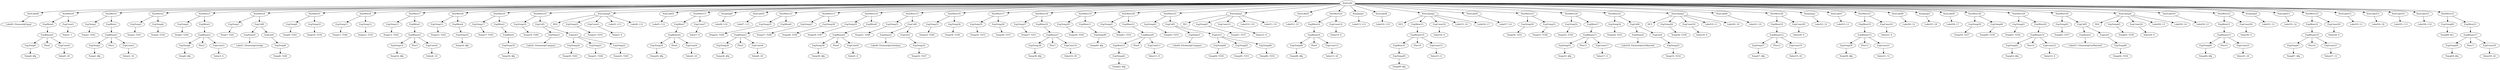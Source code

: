 digraph {
	ordering = out;
	ExpMem23 -> ExpBinary17;
	ExpConst29 -> "Value29: 24";
	ExpBinary17 -> ExpTemp69;
	ExpBinary17 -> Plus17;
	ExpBinary17 -> ExpConst29;
	StatMove33 -> ExpTemp68;
	StatMove33 -> ExpMem23;
	ExpTemp68 -> "Temp68: $rv";
	StatLabel14 -> "Label35: L11";
	StatLabel13 -> "Label34: L8";
	ExpConst27 -> "Value27: 12";
	ExpBinary16 -> ExpTemp67;
	ExpBinary16 -> Plus16;
	ExpBinary16 -> ExpConst27;
	StatLabel11 -> "Label32: L4";
	StatMove31 -> ExpMem21;
	StatMove31 -> ExpConst26;
	ExpConst25 -> "Value25: 24";
	ExpBinary15 -> ExpTemp66;
	ExpBinary15 -> Plus15;
	ExpBinary15 -> ExpConst25;
	StatMove17 -> ExpTemp35;
	StatMove17 -> ExpTemp36;
	ExpTemp1 -> "Temp1: T242";
	ExpBinary4 -> ExpTemp24;
	ExpBinary4 -> Plus4;
	ExpBinary4 -> ExpConst6;
	ExpList1 -> ExpTemp20;
	ExpList1 -> ExpTemp21;
	ExpList1 -> ExpTemp22;
	StatMove29 -> ExpTemp61;
	StatMove29 -> ExpMem20;
	ExpTemp65 -> "Temp65: T239";
	ExpMem12 -> ExpBinary8;
	ExpList2 -> ExpTemp32;
	ExpName2 -> "Label8: Element@GetSalary";
	ExpTemp29 -> "Temp29: T247";
	StatMove13 -> ExpTemp27;
	StatMove13 -> ExpTemp28;
	ExpTemp27 -> "Temp27: T248";
	ExpList4 -> ExpTemp55;
	ExpMem8 -> ExpBinary5;
	StatLabel2 -> "Label7: L13";
	StatMove5 -> ExpTemp9;
	StatMove5 -> ExpTemp10;
	ExpTemp22 -> "Temp22: T245";
	StatMove27 -> ExpMem19;
	StatMove27 -> ExpConst22;
	ExpTemp43 -> "Temp43: T253";
	ExpTemp26 -> "Temp26: $fp";
	ExpTemp41 -> "Temp41: T252";
	ExpTemp25 -> "Temp25: T249";
	StatMove15 -> ExpTemp31;
	StatMove15 -> ExpCall2;
	StatLabel3 -> "Label12: L9";
	StatLabel1 -> "Label5: L12";
	ExpTemp20 -> "Temp20: T243";
	ExpName0 -> "Label1: Element@GetAge";
	ExpConst8 -> "Value8: 20";
	StatJump0 -> "Label6: L14";
	StatMove11 -> ExpMem7;
	StatMove11 -> ExpConst7;
	ExpTemp44 -> "Temp44: T250";
	StatMove4 -> ExpTemp7;
	StatMove4 -> ExpCall0;
	StatMove9 -> ExpTemp17;
	StatMove9 -> ExpMem5;
	ExpTemp48 -> "Temp48: $fp";
	ExpMem11 -> ExpTemp40;
	StatMove26 -> ExpMem18;
	StatMove26 -> ExpConst20;
	StatMove3 -> ExpTemp5;
	StatMove3 -> ExpMem2;
	ExpTemp11 -> "Temp11: T246";
	ExpTemp15 -> "Temp15: T243";
	StatMove12 -> ExpTemp25;
	StatMove12 -> ExpMem8;
	ExpConst19 -> "Value19: 24";
	ExpTemp4 -> "Temp4: T234";
	StatLabel5 -> "Label17: L6";
	ExpTemp30 -> "Temp30: $fp";
	ExpConst24 -> "Value24: 0";
	StatLabel0 -> "Label0: Element@Equal";
	StatMove2 -> ExpTemp3;
	StatMove2 -> ExpTemp4;
	ExpTemp54 -> "Temp54: T255";
	ExpBinary13 -> ExpTemp58;
	ExpBinary13 -> Plus13;
	ExpBinary13 -> ExpConst21;
	ExpTemp2 -> "Temp2: $fp";
	ExpTemp10 -> "Temp10: T234";
	StatJump4 -> "Label31: L5";
	ExpMem10 -> ExpBinary7;
	ExpTemp23 -> "Temp23: T235";
	ExpConst3 -> "Value3: 4";
	ExpTemp17 -> "Temp17: T245";
	StatLabel12 -> "Label33: L5";
	ExpBinary0 -> ExpTemp0;
	ExpBinary0 -> Plus0;
	ExpBinary0 -> ExpConst0;
	StatMove10 -> ExpTemp19;
	StatMove10 -> ExpCall1;
	ExpMem4 -> ExpTemp16;
	ExpBinary11 -> ExpTemp53;
	ExpBinary11 -> Plus11;
	ExpBinary11 -> ExpConst17;
	StatMove16 -> ExpTemp33;
	StatMove16 -> ExpTemp34;
	StatList0 -> StatLabel0;
	StatList0 -> StatMove0;
	StatList0 -> StatMove1;
	StatList0 -> StatMove2;
	StatList0 -> StatMove3;
	StatList0 -> StatMove4;
	StatList0 -> StatMove5;
	StatList0 -> StatMove6;
	StatList0 -> StatMove7;
	StatList0 -> StatMove8;
	StatList0 -> StatMove9;
	StatList0 -> StatMove10;
	StatList0 -> StatCJump0;
	StatList0 -> StatLabel1;
	StatList0 -> StatMove11;
	StatList0 -> StatJump0;
	StatList0 -> StatLabel2;
	StatList0 -> StatMove12;
	StatList0 -> StatMove13;
	StatList0 -> StatMove14;
	StatList0 -> StatMove15;
	StatList0 -> StatMove16;
	StatList0 -> StatMove17;
	StatList0 -> StatMove18;
	StatList0 -> StatMove19;
	StatList0 -> StatMove20;
	StatList0 -> StatMove21;
	StatList0 -> StatCJump1;
	StatList0 -> StatLabel3;
	StatList0 -> StatMove22;
	StatList0 -> StatJump1;
	StatList0 -> StatLabel4;
	StatList0 -> StatCJump2;
	StatList0 -> StatLabel5;
	StatList0 -> StatMove23;
	StatList0 -> StatMove24;
	StatList0 -> StatMove25;
	StatList0 -> StatCJump3;
	StatList0 -> StatLabel6;
	StatList0 -> StatMove26;
	StatList0 -> StatJump2;
	StatList0 -> StatLabel7;
	StatList0 -> StatMove27;
	StatList0 -> StatLabel8;
	StatList0 -> StatJump3;
	StatList0 -> StatLabel9;
	StatList0 -> StatMove28;
	StatList0 -> StatMove29;
	StatList0 -> StatMove30;
	StatList0 -> StatCJump4;
	StatList0 -> StatLabel10;
	StatList0 -> StatMove31;
	StatList0 -> StatJump4;
	StatList0 -> StatLabel11;
	StatList0 -> StatMove32;
	StatList0 -> StatLabel12;
	StatList0 -> StatLabel13;
	StatList0 -> StatLabel14;
	StatList0 -> StatLabel15;
	StatList0 -> StatMove33;
	ExpTemp47 -> "Temp47: T237";
	ExpConst11 -> "Value11: 8";
	ExpMem22 -> ExpBinary16;
	ExpMem5 -> ExpMem6;
	ExpMem9 -> ExpBinary6;
	ExpConst6 -> "Value6: 24";
	ExpTemp58 -> "Temp58: $fp";
	ExpMem1 -> ExpBinary1;
	ExpTemp33 -> "Temp33: T249";
	ExpMem2 -> ExpBinary2;
	ExpConst0 -> "Value0: 24";
	ExpBinary1 -> ExpTemp2;
	ExpBinary1 -> Plus1;
	ExpBinary1 -> ExpConst2;
	ExpConst10 -> "Value10: 20";
	ExpTemp7 -> "Temp7: T241";
	StatMove7 -> ExpTemp13;
	StatMove7 -> ExpMem3;
	ExpConst1 -> "Value1: 1";
	StatLabel15 -> "Label36: L14";
	ExpTemp45 -> "Temp45: T251";
	ExpTemp39 -> "Temp39: T250";
	StatMove1 -> ExpTemp1;
	StatMove1 -> ExpMem1;
	ExpConst28 -> "Value28: 0";
	ExpTemp18 -> "Temp18: $fp";
	ExpTemp8 -> "Temp8: T240";
	ExpMem15 -> ExpBinary10;
	ExpTemp12 -> "Temp12: T235";
	ExpTemp35 -> "Temp35: T253";
	StatMove23 -> ExpTemp50;
	StatMove23 -> ExpTemp51;
	ExpTemp14 -> "Temp14: $fp";
	StatLabel6 -> "Label21: L0";
	ExpMem21 -> ExpBinary15;
	ExpConst23 -> "Value23: 4";
	StatMove14 -> ExpTemp29;
	StatMove14 -> ExpMem9;
	ExpCall0 -> ExpName0;
	ExpCall0 -> ExpList0;
	ExpConst7 -> "Value7: 0";
	ExpTemp21 -> "Temp21: T244";
	ExpTemp19 -> "Temp19: T246";
	ExpTemp53 -> "Temp53: $fp";
	StatCJump0 -> NE0;
	StatCJump0 -> ExpTemp23;
	StatCJump0 -> ExpConst5;
	StatCJump0 -> "Label3: L13";
	StatCJump0 -> "Label4: L12";
	ExpName1 -> "Label2: Element@Compare";
	ExpTemp9 -> "Temp9: T242";
	ExpCall4 -> ExpName4;
	ExpCall4 -> ExpList4;
	StatJump3 -> "Label25: L8";
	StatMove32 -> ExpMem22;
	StatMove32 -> ExpConst28;
	StatMove22 -> ExpMem14;
	StatMove22 -> ExpConst14;
	ExpCall1 -> ExpName1;
	ExpCall1 -> ExpList1;
	ExpMem19 -> ExpBinary13;
	ExpTemp13 -> "Temp13: T244";
	ExpBinary6 -> ExpTemp30;
	ExpBinary6 -> Plus6;
	ExpBinary6 -> ExpConst9;
	ExpBinary2 -> ExpTemp6;
	ExpBinary2 -> Plus2;
	ExpBinary2 -> ExpConst3;
	ExpMem16 -> ExpTemp49;
	StatMove24 -> ExpTemp52;
	StatMove24 -> ExpMem17;
	ExpTemp16 -> "Temp16: $fp";
	StatCJump2 -> NE2;
	StatCJump2 -> ExpMem15;
	StatCJump2 -> ExpConst16;
	StatCJump2 -> "Label15: L6";
	StatCJump2 -> "Label16: L7";
	ExpCall2 -> ExpName2;
	ExpCall2 -> ExpList2;
	ExpConst2 -> "Value2: 16";
	ExpConst4 -> "Value4: 16";
	ExpMem3 -> ExpBinary3;
	ExpTemp32 -> "Temp32: T247";
	ExpTemp28 -> "Temp28: T236";
	StatMove8 -> ExpTemp15;
	StatMove8 -> ExpMem4;
	ExpTemp34 -> "Temp34: T236";
	StatLabel7 -> "Label23: L1";
	ExpTemp59 -> "Temp59: T257";
	ExpMem0 -> ExpBinary0;
	ExpTemp36 -> "Temp36: T237";
	ExpTemp69 -> "Temp69: $fp";
	ExpTemp37 -> "Temp37: T251";
	StatMove18 -> ExpTemp37;
	StatMove18 -> ExpMem10;
	ExpTemp38 -> "Temp38: $fp";
	ExpBinary5 -> ExpTemp26;
	ExpBinary5 -> Plus5;
	ExpBinary5 -> ExpConst8;
	ExpBinary7 -> ExpTemp38;
	ExpBinary7 -> Plus7;
	ExpBinary7 -> ExpConst10;
	ExpBinary9 -> ExpTemp48;
	ExpBinary9 -> Plus9;
	ExpBinary9 -> ExpConst13;
	ExpTemp67 -> "Temp67: $fp";
	ExpBinary3 -> ExpTemp14;
	ExpBinary3 -> Plus3;
	ExpBinary3 -> ExpConst4;
	ExpTemp40 -> "Temp40: $fp";
	ExpList0 -> ExpTemp8;
	ExpConst22 -> "Value22: 0";
	StatMove20 -> ExpTemp41;
	StatMove20 -> ExpMem12;
	ExpTemp42 -> "Temp42: $fp";
	StatMove25 -> ExpTemp54;
	StatMove25 -> ExpCall4;
	StatCJump4 -> NE4;
	StatCJump4 -> ExpTemp65;
	StatCJump4 -> ExpConst24;
	StatCJump4 -> "Label28: L3";
	StatCJump4 -> "Label29: L4";
	ExpMem13 -> ExpTemp42;
	ExpTemp62 -> "Temp62: $fp";
	ExpConst5 -> "Value5: 0";
	ExpBinary8 -> ExpMem13;
	ExpBinary8 -> Plus8;
	ExpBinary8 -> ExpConst11;
	StatMove21 -> ExpTemp43;
	StatMove21 -> ExpCall3;
	ExpName3 -> "Label9: Element@Compare";
	StatMove28 -> ExpTemp59;
	StatMove28 -> ExpTemp60;
	ExpCall3 -> ExpName3;
	ExpCall3 -> ExpList3;
	StatCJump1 -> NE1;
	StatCJump1 -> ExpTemp47;
	StatCJump1 -> ExpConst12;
	StatCJump1 -> "Label10: L10";
	StatCJump1 -> "Label11: L9";
	ExpList3 -> ExpTemp44;
	ExpList3 -> ExpTemp45;
	ExpList3 -> ExpTemp46;
	ExpTemp60 -> "Temp60: T239";
	ExpConst12 -> "Value12: 0";
	ExpMem7 -> ExpBinary4;
	ExpTemp46 -> "Temp46: T252";
	ExpConst13 -> "Value13: 24";
	ExpMem14 -> ExpBinary9;
	ExpConst9 -> "Value9: 4";
	ExpConst14 -> "Value14: 0";
	StatJump1 -> "Label13: L11";
	StatLabel4 -> "Label14: L10";
	ExpTemp66 -> "Temp66: $fp";
	ExpBinary10 -> ExpMem16;
	ExpBinary10 -> Plus10;
	ExpBinary10 -> ExpConst15;
	ExpConst15 -> "Value15: 4";
	ExpMem6 -> ExpTemp18;
	ExpConst16 -> "Value16: 0";
	ExpTemp52 -> "Temp52: T254";
	ExpTemp50 -> "Temp50: T255";
	ExpConst17 -> "Value17: 4";
	ExpMem17 -> ExpBinary11;
	ExpName4 -> "Label18: Element@GetMarried";
	StatCJump3 -> NE3;
	StatCJump3 -> ExpTemp56;
	StatCJump3 -> ExpConst18;
	StatCJump3 -> "Label19: L1";
	StatCJump3 -> "Label20: L0";
	ExpTemp55 -> "Temp55: T254";
	ExpTemp56 -> "Temp56: T238";
	ExpConst26 -> "Value26: 0";
	ExpConst18 -> "Value18: 0";
	StatMove6 -> ExpTemp11;
	StatMove6 -> ExpTemp12;
	ExpBinary12 -> ExpTemp57;
	ExpBinary12 -> Plus12;
	ExpBinary12 -> ExpConst19;
	ExpName5 -> "Label27: Element@GetMarried";
	ExpTemp5 -> "Temp5: T240";
	ExpTemp57 -> "Temp57: $fp";
	ExpTemp49 -> "Temp49: $fp";
	ExpConst21 -> "Value21: 12";
	ExpMem18 -> ExpBinary12;
	ExpConst20 -> "Value20: 0";
	ExpTemp51 -> "Temp51: T238";
	StatJump2 -> "Label22: L2";
	StatMove19 -> ExpTemp39;
	StatMove19 -> ExpMem11;
	ExpTemp0 -> "Temp0: $fp";
	ExpTemp61 -> "Temp61: T256";
	StatLabel10 -> "Label30: L3";
	ExpTemp3 -> "Temp3: T241";
	ExpTemp6 -> "Temp6: $fp";
	StatLabel8 -> "Label24: L2";
	StatLabel9 -> "Label26: L7";
	StatMove0 -> ExpMem0;
	StatMove0 -> ExpConst1;
	ExpBinary14 -> ExpTemp62;
	ExpBinary14 -> Plus14;
	ExpBinary14 -> ExpConst23;
	ExpMem20 -> ExpBinary14;
	ExpTemp63 -> "Temp63: T257";
	StatMove30 -> ExpTemp63;
	StatMove30 -> ExpCall5;
	ExpCall5 -> ExpName5;
	ExpCall5 -> ExpList5;
	ExpTemp64 -> "Temp64: T256";
	ExpTemp31 -> "Temp31: T248";
	ExpTemp24 -> "Temp24: $fp";
	ExpList5 -> ExpTemp64;
}


